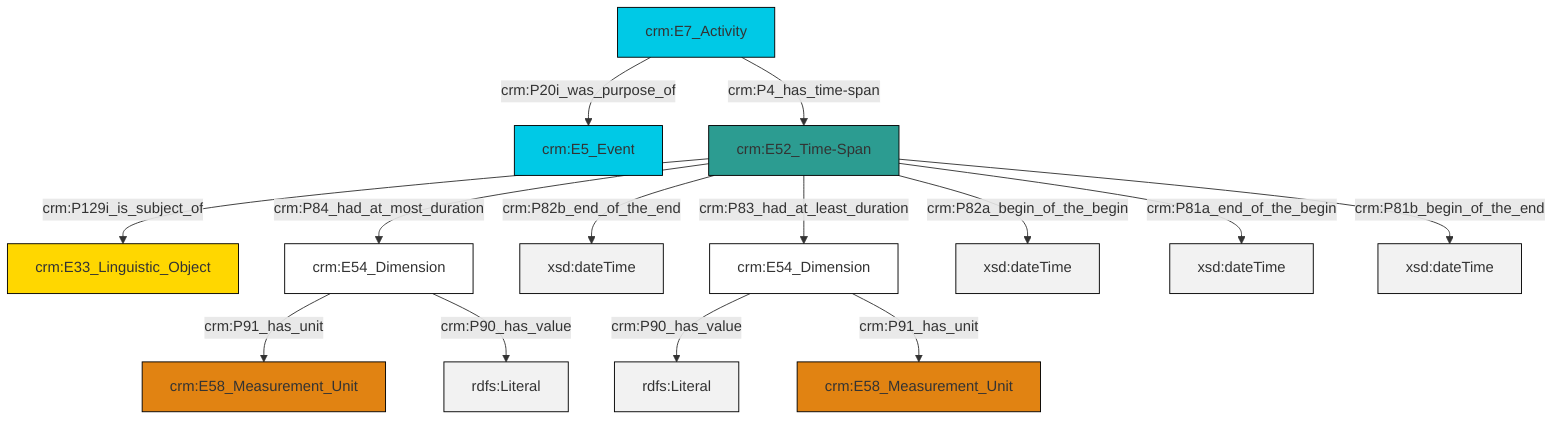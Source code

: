 graph TD
classDef Literal fill:#f2f2f2,stroke:#000000;
classDef CRM_Entity fill:#FFFFFF,stroke:#000000;
classDef Temporal_Entity fill:#00C9E6, stroke:#000000;
classDef Type fill:#E18312, stroke:#000000;
classDef Time-Span fill:#2C9C91, stroke:#000000;
classDef Appellation fill:#FFEB7F, stroke:#000000;
classDef Place fill:#008836, stroke:#000000;
classDef Persistent_Item fill:#B266B2, stroke:#000000;
classDef Conceptual_Object fill:#FFD700, stroke:#000000;
classDef Physical_Thing fill:#D2B48C, stroke:#000000;
classDef Actor fill:#f58aad, stroke:#000000;
classDef PC_Classes fill:#4ce600, stroke:#000000;
classDef Multi fill:#cccccc,stroke:#000000;

4["crm:E54_Dimension"]:::CRM_Entity -->|crm:P91_has_unit| 8["crm:E58_Measurement_Unit"]:::Type
9["crm:E52_Time-Span"]:::Time-Span -->|crm:P82b_end_of_the_end| 10[xsd:dateTime]:::Literal
9["crm:E52_Time-Span"]:::Time-Span -->|crm:P84_had_at_most_duration| 4["crm:E54_Dimension"]:::CRM_Entity
9["crm:E52_Time-Span"]:::Time-Span -->|crm:P82a_begin_of_the_begin| 14[xsd:dateTime]:::Literal
12["crm:E54_Dimension"]:::CRM_Entity -->|crm:P90_has_value| 15[rdfs:Literal]:::Literal
4["crm:E54_Dimension"]:::CRM_Entity -->|crm:P90_has_value| 16[rdfs:Literal]:::Literal
9["crm:E52_Time-Span"]:::Time-Span -->|crm:P83_had_at_least_duration| 12["crm:E54_Dimension"]:::CRM_Entity
17["crm:E7_Activity"]:::Temporal_Entity -->|crm:P4_has_time-span| 9["crm:E52_Time-Span"]:::Time-Span
12["crm:E54_Dimension"]:::CRM_Entity -->|crm:P91_has_unit| 2["crm:E58_Measurement_Unit"]:::Type
17["crm:E7_Activity"]:::Temporal_Entity -->|crm:P20i_was_purpose_of| 6["crm:E5_Event"]:::Temporal_Entity
9["crm:E52_Time-Span"]:::Time-Span -->|crm:P129i_is_subject_of| 0["crm:E33_Linguistic_Object"]:::Conceptual_Object
9["crm:E52_Time-Span"]:::Time-Span -->|crm:P81a_end_of_the_begin| 19[xsd:dateTime]:::Literal
9["crm:E52_Time-Span"]:::Time-Span -->|crm:P81b_begin_of_the_end| 21[xsd:dateTime]:::Literal